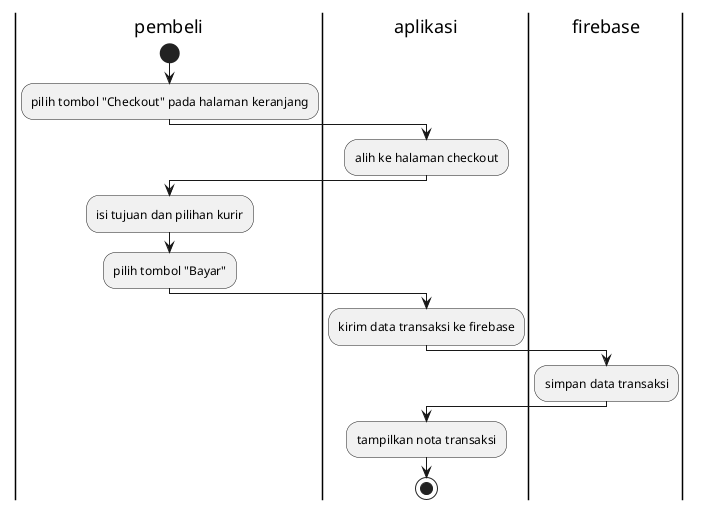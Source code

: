 @startuml

|pembeli|
start
:pilih tombol "Checkout" pada halaman keranjang;

|aplikasi|
:alih ke halaman checkout;

|pembeli|
:isi tujuan dan pilihan kurir;
:pilih tombol "Bayar";

|aplikasi|
:kirim data transaksi ke firebase;

|firebase|
:simpan data transaksi;

|aplikasi|
:tampilkan nota transaksi;
stop

@enduml

